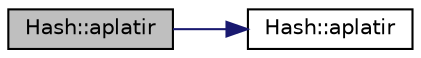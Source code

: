 digraph "Hash::aplatir"
{
 // INTERACTIVE_SVG=YES
  edge [fontname="Helvetica",fontsize="10",labelfontname="Helvetica",labelfontsize="10"];
  node [fontname="Helvetica",fontsize="10",shape=record];
  rankdir="LR";
  Node10 [label="Hash::aplatir",height=0.2,width=0.4,color="black", fillcolor="grey75", style="filled", fontcolor="black"];
  Node10 -> Node11 [color="midnightblue",fontsize="10",style="solid",fontname="Helvetica"];
  Node11 [label="Hash::aplatir",height=0.2,width=0.4,color="black", fillcolor="white", style="filled",URL="$class_hash.html#a9c6832c663082e153e74bf3fb0c5720a"];
}
